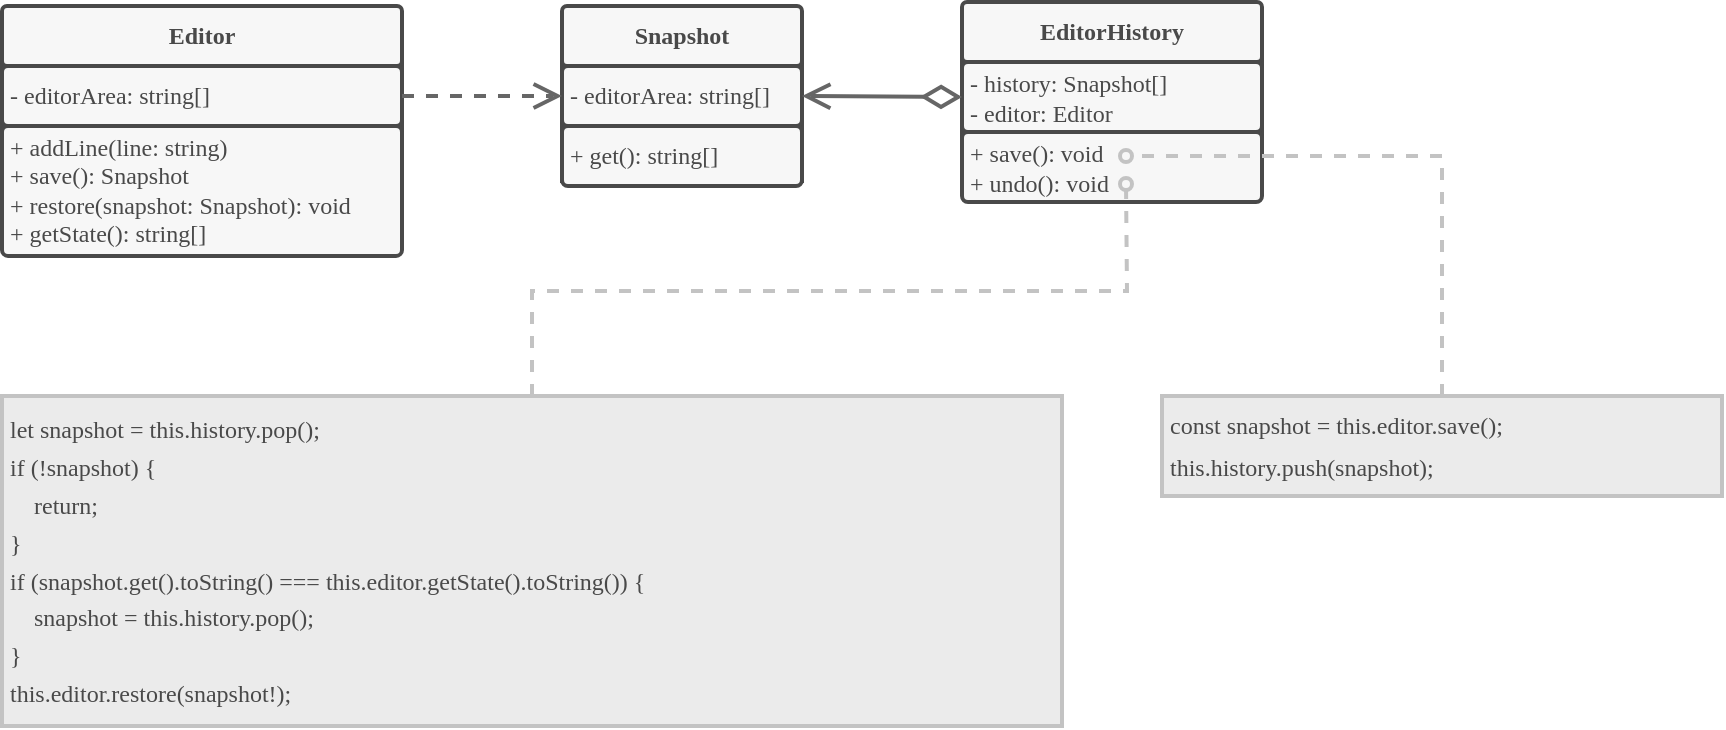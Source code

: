 <mxfile>
    <diagram name="Página-1" id="TTp-K46U8V-8WiusqMop">
        <mxGraphModel dx="-907" dy="1925" grid="1" gridSize="10" guides="1" tooltips="1" connect="1" arrows="1" fold="1" page="1" pageScale="1" pageWidth="827" pageHeight="1169" math="0" shadow="0">
            <root>
                <mxCell id="0"/>
                <mxCell id="1" parent="0"/>
                <mxCell id="302" value="" style="group" vertex="1" connectable="0" parent="1">
                    <mxGeometry x="3800" y="-0.03" width="200" height="125" as="geometry"/>
                </mxCell>
                <mxCell id="297" value="" style="whiteSpace=wrap;html=1;fillColor=#494949;strokeColor=#494949;container=0;strokeWidth=2;" vertex="1" parent="302">
                    <mxGeometry y="27.5" width="200" height="60" as="geometry"/>
                </mxCell>
                <mxCell id="298" value="&lt;font data-font-src=&quot;https://fonts.googleapis.com/css?family=Nunito&quot; face=&quot;Nunito&quot; color=&quot;#494949&quot;&gt;&lt;b style=&quot;&quot;&gt;Editor&lt;/b&gt;&lt;/font&gt;" style="rounded=1;whiteSpace=wrap;html=1;arcSize=5;fillColor=#F7F7F7;strokeColor=#494949;strokeWidth=2;container=0;absoluteArcSize=1;" vertex="1" parent="302">
                    <mxGeometry width="200" height="30" as="geometry"/>
                </mxCell>
                <mxCell id="299" value="&lt;font face=&quot;Nunito&quot;&gt;- editorArea: string[]&lt;/font&gt;" style="rounded=1;whiteSpace=wrap;html=1;arcSize=6;fillColor=#F7F7F7;strokeColor=#494949;align=left;perimeterSpacing=0;spacingLeft=2;fontColor=#494949;strokeWidth=2;container=0;absoluteArcSize=1;" vertex="1" parent="302">
                    <mxGeometry y="30" width="200" height="30" as="geometry"/>
                </mxCell>
                <mxCell id="300" value="&lt;font face=&quot;Nunito&quot; color=&quot;#494949&quot;&gt;+ addLine(line: string)&lt;br&gt;+ save(): Snapshot&lt;br&gt;+ restore(snapshot: Snapshot): void&lt;br&gt;+ getState(): string[]&lt;br&gt;&lt;/font&gt;" style="rounded=1;whiteSpace=wrap;html=1;arcSize=6;fillColor=#F7F7F7;strokeColor=#494949;align=left;spacingLeft=2;container=0;strokeWidth=2;absoluteArcSize=1;" vertex="1" parent="302">
                    <mxGeometry y="60" width="200" height="65" as="geometry"/>
                </mxCell>
                <mxCell id="303" value="" style="group" vertex="1" connectable="0" parent="1">
                    <mxGeometry x="4080" width="120" height="95" as="geometry"/>
                </mxCell>
                <mxCell id="304" value="" style="whiteSpace=wrap;html=1;fillColor=#494949;strokeColor=#494949;container=0;strokeWidth=2;" vertex="1" parent="303">
                    <mxGeometry y="27.5" width="120" height="60" as="geometry"/>
                </mxCell>
                <mxCell id="305" value="&lt;font data-font-src=&quot;https://fonts.googleapis.com/css?family=Nunito&quot; face=&quot;Nunito&quot; color=&quot;#494949&quot;&gt;&lt;b style=&quot;&quot;&gt;Snapshot&lt;/b&gt;&lt;/font&gt;" style="rounded=1;whiteSpace=wrap;html=1;arcSize=5;fillColor=#F7F7F7;strokeColor=#494949;strokeWidth=2;container=0;absoluteArcSize=1;" vertex="1" parent="303">
                    <mxGeometry width="120" height="30" as="geometry"/>
                </mxCell>
                <mxCell id="306" value="&lt;font face=&quot;Nunito&quot;&gt;-&amp;nbsp;editorArea: string[]&lt;/font&gt;" style="rounded=1;whiteSpace=wrap;html=1;arcSize=6;fillColor=#F7F7F7;strokeColor=#494949;align=left;perimeterSpacing=0;spacingLeft=2;fontColor=#494949;strokeWidth=2;container=0;absoluteArcSize=1;" vertex="1" parent="303">
                    <mxGeometry y="30" width="120" height="30" as="geometry"/>
                </mxCell>
                <mxCell id="307" value="&lt;font face=&quot;Nunito&quot; color=&quot;#494949&quot;&gt;+ get(): string[]&lt;br&gt;&lt;/font&gt;" style="rounded=1;whiteSpace=wrap;html=1;arcSize=6;fillColor=#F7F7F7;strokeColor=#494949;align=left;spacingLeft=2;container=0;strokeWidth=2;absoluteArcSize=1;" vertex="1" parent="303">
                    <mxGeometry y="60" width="120" height="30" as="geometry"/>
                </mxCell>
                <mxCell id="313" value="" style="group" vertex="1" connectable="0" parent="1">
                    <mxGeometry x="4280" y="-2" width="150" height="113" as="geometry"/>
                </mxCell>
                <mxCell id="308" value="" style="group" vertex="1" connectable="0" parent="313">
                    <mxGeometry width="150" height="100" as="geometry"/>
                </mxCell>
                <mxCell id="309" value="" style="whiteSpace=wrap;html=1;fillColor=#494949;strokeColor=#494949;container=0;strokeWidth=2;" vertex="1" parent="308">
                    <mxGeometry y="27.5" width="150" height="60" as="geometry"/>
                </mxCell>
                <mxCell id="310" value="&lt;font data-font-src=&quot;https://fonts.googleapis.com/css?family=Nunito&quot; face=&quot;Nunito&quot; color=&quot;#494949&quot;&gt;&lt;b style=&quot;&quot;&gt;EditorHistory&lt;/b&gt;&lt;/font&gt;" style="rounded=1;whiteSpace=wrap;html=1;arcSize=5;fillColor=#F7F7F7;strokeColor=#494949;strokeWidth=2;container=0;absoluteArcSize=1;" vertex="1" parent="308">
                    <mxGeometry width="150" height="30" as="geometry"/>
                </mxCell>
                <mxCell id="311" value="&lt;font face=&quot;Nunito&quot;&gt;- history: Snapshot[]&lt;br&gt;- editor: Editor&lt;br&gt;&lt;/font&gt;" style="rounded=1;whiteSpace=wrap;html=1;arcSize=6;fillColor=#F7F7F7;strokeColor=#494949;align=left;perimeterSpacing=0;spacingLeft=2;fontColor=#494949;strokeWidth=2;container=0;absoluteArcSize=1;" vertex="1" parent="308">
                    <mxGeometry y="30" width="150" height="35" as="geometry"/>
                </mxCell>
                <mxCell id="312" value="&lt;span style=&quot;color: rgb(73, 73, 73); font-family: Nunito;&quot;&gt;+&amp;nbsp;&lt;/span&gt;&lt;font face=&quot;Nunito&quot; color=&quot;#494949&quot;&gt;save(): void&lt;/font&gt;&lt;br style=&quot;color: rgb(73, 73, 73); font-family: Nunito;&quot;&gt;&lt;span style=&quot;color: rgb(73, 73, 73); font-family: Nunito;&quot;&gt;+&amp;nbsp;&lt;/span&gt;&lt;font face=&quot;Nunito&quot; color=&quot;#494949&quot;&gt;undo(): void&lt;br&gt;&lt;/font&gt;" style="rounded=1;whiteSpace=wrap;html=1;arcSize=6;fillColor=#F7F7F7;strokeColor=#494949;align=left;spacingLeft=2;container=0;strokeWidth=2;absoluteArcSize=1;" vertex="1" parent="308">
                    <mxGeometry y="65" width="150" height="35" as="geometry"/>
                </mxCell>
                <mxCell id="315" style="edgeStyle=none;html=1;entryX=0;entryY=0.5;entryDx=0;entryDy=0;endArrow=open;rounded=0;strokeColor=#666666;dashed=1;startArrow=none;startFill=0;endFill=0;fontSource=https%3A%2F%2Ffonts.googleapis.com%2Fcss%3Ffamily%3DFira%2BCode%2BMedium;targetPerimeterSpacing=0;strokeWidth=2;endSize=10;startSize=10;sourcePerimeterSpacing=0;" edge="1" parent="1" source="299" target="306">
                    <mxGeometry relative="1" as="geometry"/>
                </mxCell>
                <mxCell id="316" style="edgeStyle=none;html=1;exitX=0;exitY=0.5;exitDx=0;exitDy=0;entryX=1;entryY=0.5;entryDx=0;entryDy=0;endArrow=open;rounded=0;strokeColor=#666666;strokeWidth=2;startArrow=diamondThin;startFill=0;endFill=0;startSize=15;endSize=10;sourcePerimeterSpacing=1;targetPerimeterSpacing=1;" edge="1" parent="1" source="311" target="306">
                    <mxGeometry relative="1" as="geometry">
                        <mxPoint x="4280" y="40" as="sourcePoint"/>
                    </mxGeometry>
                </mxCell>
                <mxCell id="319" style="edgeStyle=orthogonalEdgeStyle;html=1;startArrow=none;startFill=0;endArrow=oval;endFill=0;rounded=0;strokeColor=#C3C3C3;fontSource=https%3A%2F%2Ffonts.googleapis.com%2Fcss%3Ffamily%3DFira%2BCode%2BMedium;strokeWidth=2;startSize=10;endSize=6;sourcePerimeterSpacing=2;targetPerimeterSpacing=1;dashed=1;exitX=0.5;exitY=0;exitDx=0;exitDy=0;" edge="1" parent="1" source="318">
                    <mxGeometry relative="1" as="geometry">
                        <mxPoint x="4362" y="89" as="targetPoint"/>
                    </mxGeometry>
                </mxCell>
                <mxCell id="318" value="&lt;div style=&quot;line-height: 26px;&quot;&gt;&lt;div style=&quot;line-height: 26px;&quot;&gt;&lt;div style=&quot;line-height: 26px;&quot;&gt;&lt;div style=&quot;line-height: 147%;&quot;&gt;&lt;div style=&quot;line-height: 147%;&quot;&gt;&lt;div style=&quot;line-height: 137%;&quot;&gt;&lt;div style=&quot;line-height: 137%;&quot;&gt;&lt;div style=&quot;line-height: 157%;&quot;&gt;&lt;div style=&quot;line-height: 157%;&quot;&gt;&lt;div style=&quot;line-height: 157%;&quot;&gt;&lt;font data-font-src=&quot;https://fonts.googleapis.com/css?family=Fira+Code+Medium&quot; face=&quot;Fira Code Medium&quot;&gt;let snapshot = this.history.pop();&lt;/font&gt;&lt;/div&gt;&lt;div style=&quot;line-height: 157%;&quot;&gt;&lt;font data-font-src=&quot;https://fonts.googleapis.com/css?family=Fira+Code+Medium&quot; face=&quot;Fira Code Medium&quot;&gt;if (!snapshot) {&lt;/font&gt;&lt;/div&gt;&lt;div style=&quot;line-height: 157%;&quot;&gt;&lt;font data-font-src=&quot;https://fonts.googleapis.com/css?family=Fira+Code+Medium&quot; face=&quot;Fira Code Medium&quot;&gt;&amp;nbsp; &amp;nbsp; return;&lt;/font&gt;&lt;/div&gt;&lt;div style=&quot;line-height: 157%;&quot;&gt;&lt;font data-font-src=&quot;https://fonts.googleapis.com/css?family=Fira+Code+Medium&quot; face=&quot;Fira Code Medium&quot;&gt;}&lt;/font&gt;&lt;/div&gt;&lt;div style=&quot;line-height: 157%;&quot;&gt;&lt;font data-font-src=&quot;https://fonts.googleapis.com/css?family=Fira+Code+Medium&quot; face=&quot;Fira Code Medium&quot;&gt;if (snapshot.get().toString() === this.editor.getState().toString()) {&lt;/font&gt;&lt;/div&gt;&lt;div style=&quot;line-height: 157%;&quot;&gt;&lt;font data-font-src=&quot;https://fonts.googleapis.com/css?family=Fira+Code+Medium&quot; face=&quot;Fira Code Medium&quot;&gt;&amp;nbsp; &amp;nbsp; snapshot = this.history.pop();&lt;/font&gt;&lt;/div&gt;&lt;div style=&quot;line-height: 157%;&quot;&gt;&lt;font data-font-src=&quot;https://fonts.googleapis.com/css?family=Fira+Code+Medium&quot; face=&quot;Fira Code Medium&quot;&gt;}&lt;/font&gt;&lt;/div&gt;&lt;div style=&quot;line-height: 157%;&quot;&gt;&lt;font data-font-src=&quot;https://fonts.googleapis.com/css?family=Fira+Code+Medium&quot; face=&quot;Fira Code Medium&quot;&gt;this.editor.restore(snapshot!);&lt;/font&gt;&lt;/div&gt;&lt;/div&gt;&lt;/div&gt;&lt;/div&gt;&lt;/div&gt;&lt;/div&gt;&lt;/div&gt;&lt;/div&gt;&lt;/div&gt;&lt;/div&gt;" style="rounded=0;whiteSpace=wrap;html=1;fontColor=#494949;strokeColor=#C3C3C3;fillColor=#EBEBEB;align=left;verticalAlign=middle;spacingLeft=2;spacingRight=1;strokeWidth=2;" vertex="1" parent="1">
                    <mxGeometry x="3800" y="195" width="530" height="165" as="geometry"/>
                </mxCell>
                <mxCell id="321" style="edgeStyle=orthogonalEdgeStyle;html=1;fontFamily=Helvetica;fontSource=https%3A%2F%2Ffonts.googleapis.com%2Fcss%3Ffamily%3DFira%2BCode%2BMedium;startArrow=none;startFill=0;endArrow=oval;endFill=0;startSize=10;endSize=6;rounded=0;strokeColor=#C3C3C3;strokeWidth=2;sourcePerimeterSpacing=2;targetPerimeterSpacing=1;dashed=1;exitX=0.5;exitY=0;exitDx=0;exitDy=0;" edge="1" parent="1" source="320">
                    <mxGeometry relative="1" as="geometry">
                        <mxPoint x="4362" y="75" as="targetPoint"/>
                        <Array as="points">
                            <mxPoint x="4520" y="75"/>
                        </Array>
                    </mxGeometry>
                </mxCell>
                <mxCell id="320" value="&lt;div style=&quot;line-height: 26px;&quot;&gt;&lt;div style=&quot;line-height: 26px;&quot;&gt;&lt;div style=&quot;line-height: 26px;&quot;&gt;&lt;div style=&quot;line-height: 147%;&quot;&gt;&lt;div style=&quot;line-height: 147%;&quot;&gt;&lt;div style=&quot;line-height: 137%;&quot;&gt;&lt;div style=&quot;line-height: 137%;&quot;&gt;&lt;div style=&quot;line-height: 167%;&quot;&gt;&lt;div style=&quot;line-height: 167%;&quot;&gt;&lt;font data-font-src=&quot;https://fonts.googleapis.com/css?family=Fira+Code+Medium&quot; face=&quot;Fira Code Medium&quot;&gt;const snapshot = this.editor.save();&lt;/font&gt;&lt;/div&gt;&lt;div style=&quot;line-height: 167%;&quot;&gt;&lt;font data-font-src=&quot;https://fonts.googleapis.com/css?family=Fira+Code+Medium&quot; face=&quot;Fira Code Medium&quot;&gt;this.history.push(snapshot);&lt;/font&gt;&lt;/div&gt;&lt;/div&gt;&lt;/div&gt;&lt;/div&gt;&lt;/div&gt;&lt;/div&gt;&lt;/div&gt;&lt;/div&gt;&lt;/div&gt;" style="rounded=0;whiteSpace=wrap;html=1;fontColor=#494949;strokeColor=#C3C3C3;fillColor=#EBEBEB;align=left;verticalAlign=middle;spacingLeft=2;spacingRight=1;strokeWidth=2;" vertex="1" parent="1">
                    <mxGeometry x="4380" y="195" width="280" height="50" as="geometry"/>
                </mxCell>
            </root>
        </mxGraphModel>
    </diagram>
</mxfile>
